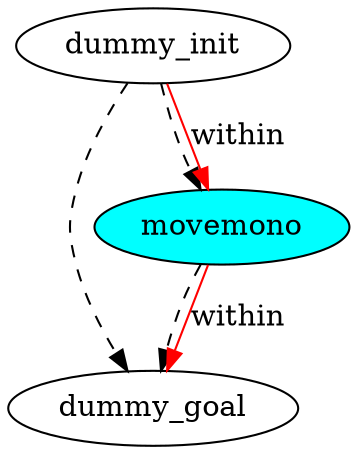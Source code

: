digraph {
	"4862b39a-36f7-d782-5e21-237f0b8d02cb" [label=dummy_init fillcolor=white style=filled]
	"095afe4b-55b4-8912-ff84-4773bf1b5a01" [label=dummy_goal fillcolor=white style=filled]
	"e5106ee7-7a7d-434f-a709-a048d8555cb1" [label=movemono fillcolor=cyan style=filled]
	"4862b39a-36f7-d782-5e21-237f0b8d02cb" -> "095afe4b-55b4-8912-ff84-4773bf1b5a01" [color=black style=dashed]
	"e5106ee7-7a7d-434f-a709-a048d8555cb1" -> "095afe4b-55b4-8912-ff84-4773bf1b5a01" [color=black style=dashed]
	"4862b39a-36f7-d782-5e21-237f0b8d02cb" -> "e5106ee7-7a7d-434f-a709-a048d8555cb1" [color=black style=dashed]
	"4862b39a-36f7-d782-5e21-237f0b8d02cb" -> "e5106ee7-7a7d-434f-a709-a048d8555cb1" [label=within color=red]
	"e5106ee7-7a7d-434f-a709-a048d8555cb1" -> "095afe4b-55b4-8912-ff84-4773bf1b5a01" [label=within color=red]
}
